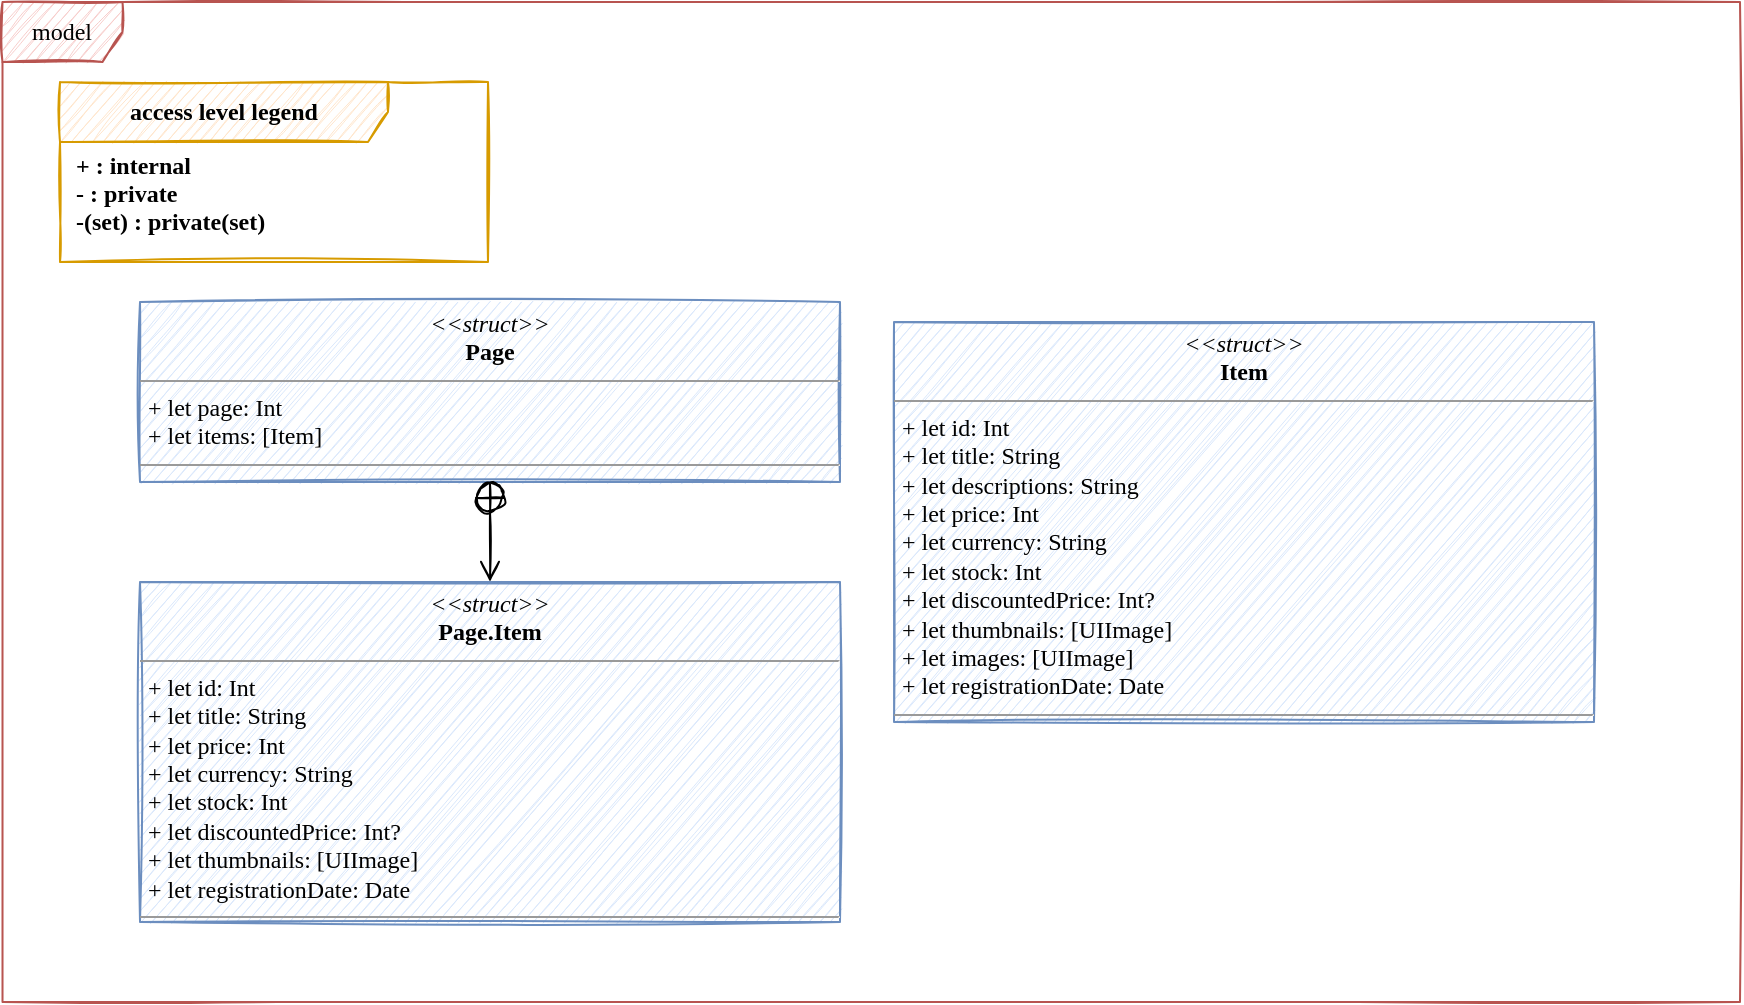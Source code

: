 <mxfile version="14.5.1" type="device" pages="3"><diagram id="ySLaoOmC4R0FrpCPa775" name="model"><mxGraphModel dx="1886" dy="2130" grid="1" gridSize="10" guides="1" tooltips="1" connect="1" arrows="1" fold="1" page="1" pageScale="1" pageWidth="827" pageHeight="1169" math="0" shadow="0"><root><mxCell id="0"/><mxCell id="1" parent="0"/><mxCell id="ub91INrRDUnsJZS49jyM-25" value="model" style="shape=umlFrame;whiteSpace=wrap;html=1;fontFamily=Roboto Mono;fontSource=https%3A%2F%2Ffonts.googleapis.com%2Fcss%3Ffamily%3DRoboto%2BMono;fillColor=#f8cecc;strokeColor=#b85450;sketch=1;" parent="1" vertex="1"><mxGeometry x="31.25" y="-60" width="868.75" height="500" as="geometry"/></mxCell><mxCell id="ub91INrRDUnsJZS49jyM-6" value="&lt;p style=&quot;margin: 0px ; margin-top: 4px ; text-align: center&quot;&gt;&lt;i&gt;&amp;lt;&amp;lt;struct&amp;gt;&amp;gt;&lt;/i&gt;&lt;br&gt;&lt;b&gt;Page.Item&lt;/b&gt;&lt;/p&gt;&lt;hr size=&quot;1&quot;&gt;&lt;p style=&quot;margin: 0px ; margin-left: 4px&quot;&gt;+ let id: Int&lt;/p&gt;&lt;p style=&quot;margin: 0px ; margin-left: 4px&quot;&gt;+ let title: String&lt;/p&gt;&lt;p style=&quot;margin: 0px ; margin-left: 4px&quot;&gt;+ let price: Int&lt;/p&gt;&lt;p style=&quot;margin: 0px ; margin-left: 4px&quot;&gt;+ let currency: String&lt;/p&gt;&lt;p style=&quot;margin: 0px ; margin-left: 4px&quot;&gt;+ let stock: Int&lt;/p&gt;&lt;p style=&quot;margin: 0px ; margin-left: 4px&quot;&gt;+ let discountedPrice: Int?&lt;/p&gt;&lt;p style=&quot;margin: 0px ; margin-left: 4px&quot;&gt;+ let thumbnails: [UIImage]&lt;/p&gt;&lt;p style=&quot;margin: 0px ; margin-left: 4px&quot;&gt;+ let registrationDate: Date&lt;/p&gt;&lt;hr size=&quot;1&quot;&gt;&lt;p style=&quot;margin: 0px ; margin-left: 4px&quot;&gt;&lt;br&gt;&lt;/p&gt;" style="verticalAlign=top;align=left;overflow=fill;fontSize=12;fontFamily=Roboto Mono;html=1;fontSource=https%3A%2F%2Ffonts.googleapis.com%2Fcss%3Ffamily%3DRoboto%2BMono;fillColor=#dae8fc;strokeColor=#6c8ebf;sketch=1;" parent="1" vertex="1"><mxGeometry x="100" y="230" width="350" height="170" as="geometry"/></mxCell><mxCell id="ub91INrRDUnsJZS49jyM-7" value="&lt;p style=&quot;margin: 0px ; margin-top: 4px ; text-align: center&quot;&gt;&lt;i&gt;&amp;lt;&amp;lt;struct&amp;gt;&amp;gt;&lt;/i&gt;&lt;br&gt;&lt;b&gt;Page&lt;/b&gt;&lt;/p&gt;&lt;hr size=&quot;1&quot;&gt;&lt;p style=&quot;margin: 0px ; margin-left: 4px&quot;&gt;+ let page: Int&lt;br&gt;+ let items: [Item]&lt;/p&gt;&lt;hr size=&quot;1&quot;&gt;&lt;p style=&quot;margin: 0px ; margin-left: 4px&quot;&gt;&lt;br&gt;&lt;/p&gt;" style="verticalAlign=top;align=left;overflow=fill;fontSize=12;fontFamily=Roboto Mono;html=1;fontSource=https%3A%2F%2Ffonts.googleapis.com%2Fcss%3Ffamily%3DRoboto%2BMono;fillColor=#dae8fc;gradientDirection=north;strokeColor=#6c8ebf;sketch=1;" parent="1" vertex="1"><mxGeometry x="100" y="90" width="350" height="90" as="geometry"/></mxCell><mxCell id="ub91INrRDUnsJZS49jyM-8" value="&lt;span style=&quot;color: rgba(0 , 0 , 0 , 0) ; font-family: monospace ; font-size: 0px ; background-color: rgb(248 , 249 , 250)&quot;&gt;%3CmxGraphModel%3E%3Croot%3E%3CmxCell%20id%3D%220%22%2F%3E%3CmxCell%20id%3D%221%22%20parent%3D%220%22%2F%3E%3CmxCell%20id%3D%222%22%20value%3D%22%26lt%3Bp%20style%3D%26quot%3Bmargin%3A%200px%20%3B%20margin-top%3A%204px%20%3B%20text-align%3A%20center%26quot%3B%26gt%3B%26lt%3Bi%26gt%3B%26amp%3Blt%3B%26amp%3Blt%3Bstruct%26amp%3Bgt%3B%26amp%3Bgt%3B%26lt%3B%2Fi%26gt%3B%26lt%3Bbr%26gt%3B%26lt%3Bb%26gt%3BList.Item%3A%20Decodable%26lt%3B%2Fb%26gt%3B%26lt%3B%2Fp%26gt%3B%26lt%3Bhr%20size%3D%26quot%3B1%26quot%3B%26gt%3B%26lt%3Bp%20style%3D%26quot%3Bmargin%3A%200px%20%3B%20margin-left%3A%204px%26quot%3B%26gt%3B%2B%20id%3A%20Int%26lt%3B%2Fp%26gt%3B%26lt%3Bp%20style%3D%26quot%3Bmargin%3A%200px%20%3B%20margin-left%3A%204px%26quot%3B%26gt%3B%2B%20title%3A%20String%26lt%3B%2Fp%26gt%3B%26lt%3Bp%20style%3D%26quot%3Bmargin%3A%200px%20%3B%20margin-left%3A%204px%26quot%3B%26gt%3B%2B%20price%3A%20Int%26lt%3B%2Fp%26gt%3B%26lt%3Bp%20style%3D%26quot%3Bmargin%3A%200px%20%3B%20margin-left%3A%204px%26quot%3B%26gt%3B%2B%20currency%3A%20String%26lt%3B%2Fp%26gt%3B%26lt%3Bp%20style%3D%26quot%3Bmargin%3A%200px%20%3B%20margin-left%3A%204px%26quot%3B%26gt%3B%2B%20stock%3A%20Int%26lt%3B%2Fp%26gt%3B%26lt%3Bp%20style%3D%26quot%3Bmargin%3A%200px%20%3B%20margin-left%3A%204px%26quot%3B%26gt%3B%2B%20discountedPrice%3A%20Int%3F%26lt%3B%2Fp%26gt%3B%26lt%3Bp%20style%3D%26quot%3Bmargin%3A%200px%20%3B%20margin-left%3A%204px%26quot%3B%26gt%3B%2B%20thumbnails%3A%20%5BString%5D%26lt%3B%2Fp%26gt%3B%26lt%3Bp%20style%3D%26quot%3Bmargin%3A%200px%20%3B%20margin-left%3A%204px%26quot%3B%26gt%3B%2B%20registration_date%3A%20TimeInterval%26lt%3B%2Fp%26gt%3B%26lt%3Bhr%20size%3D%26quot%3B1%26quot%3B%26gt%3B%26lt%3Bp%20style%3D%26quot%3Bmargin%3A%200px%20%3B%20margin-left%3A%204px%26quot%3B%26gt%3B%26lt%3Bbr%26gt%3B%26lt%3B%2Fp%26gt%3B%22%20style%3D%22verticalAlign%3Dtop%3Balign%3Dleft%3Boverflow%3Dfill%3BfontSize%3D12%3BfontFamily%3DRoboto%20Mono%3Bhtml%3D1%3BfontSource%3Dhttps%253A%252F%252Ffonts.googleapis.com%252Fcss%253Ffamily%253DRoboto%252BMono%3B%22%20vertex%3D%221%22%20parent%3D%221%22%3E%3CmxGeometry%20x%3D%2290%22%20y%3D%22490%22%20width%3D%22340%22%20height%3D%22170%22%20as%3D%22geometry%22%2F%3E%3C%2FmxCell%3E%3C%2Froot%3E%3C%2FmxGraphModel%3E&lt;/span&gt;" style="endArrow=open;startArrow=circlePlus;endFill=0;startFill=0;endSize=8;html=1;fontFamily=Roboto Mono;fontSource=https%3A%2F%2Ffonts.googleapis.com%2Fcss%3Ffamily%3DRoboto%2BMono;sketch=1;" parent="1" source="ub91INrRDUnsJZS49jyM-7" target="ub91INrRDUnsJZS49jyM-6" edge="1"><mxGeometry width="160" relative="1" as="geometry"><mxPoint x="-91" y="100" as="sourcePoint"/><mxPoint x="-91" y="150" as="targetPoint"/></mxGeometry></mxCell><mxCell id="ub91INrRDUnsJZS49jyM-23" value="&lt;p style=&quot;margin: 0px ; margin-top: 4px ; text-align: center&quot;&gt;&lt;i&gt;&amp;lt;&amp;lt;struct&amp;gt;&amp;gt;&lt;/i&gt;&lt;br&gt;&lt;b&gt;Item&lt;/b&gt;&lt;/p&gt;&lt;hr size=&quot;1&quot;&gt;&lt;p style=&quot;margin: 0px ; margin-left: 4px&quot;&gt;+ let id: Int&lt;/p&gt;&lt;p style=&quot;margin: 0px ; margin-left: 4px&quot;&gt;+ let title: String&lt;/p&gt;&lt;p style=&quot;margin: 0px ; margin-left: 4px&quot;&gt;+ let descriptions: String&lt;/p&gt;&lt;p style=&quot;margin: 0px ; margin-left: 4px&quot;&gt;+ let price: Int&lt;/p&gt;&lt;p style=&quot;margin: 0px ; margin-left: 4px&quot;&gt;+ let currency: String&lt;/p&gt;&lt;p style=&quot;margin: 0px ; margin-left: 4px&quot;&gt;+ let stock: Int&lt;/p&gt;&lt;p style=&quot;margin: 0px ; margin-left: 4px&quot;&gt;+ let discountedPrice: Int?&lt;/p&gt;&lt;p style=&quot;margin: 0px ; margin-left: 4px&quot;&gt;+ let thumbnails: [UIImage]&lt;/p&gt;&lt;p style=&quot;margin: 0px ; margin-left: 4px&quot;&gt;+ let images: [UIImage]&lt;/p&gt;&lt;p style=&quot;margin: 0px ; margin-left: 4px&quot;&gt;+ let registrationDate: Date&lt;/p&gt;&lt;hr size=&quot;1&quot;&gt;&lt;p style=&quot;margin: 0px ; margin-left: 4px&quot;&gt;&lt;br&gt;&lt;/p&gt;" style="verticalAlign=top;align=left;overflow=fill;fontSize=12;fontFamily=Roboto Mono;html=1;fontSource=https%3A%2F%2Ffonts.googleapis.com%2Fcss%3Ffamily%3DRoboto%2BMono;fillColor=#dae8fc;strokeColor=#6c8ebf;sketch=1;" parent="1" vertex="1"><mxGeometry x="477" y="100" width="350" height="200" as="geometry"/></mxCell><mxCell id="CscLueMMey3MUP7pQfSK-1" value="" style="group;sketch=1;" vertex="1" connectable="0" parent="1"><mxGeometry x="60" y="-20" width="214" height="90" as="geometry"/></mxCell><mxCell id="CscLueMMey3MUP7pQfSK-2" value="&lt;b&gt;access level legend&lt;/b&gt;" style="shape=umlFrame;whiteSpace=wrap;html=1;width=164;height=30;fillColor=#ffe6cc;strokeColor=#d79b00;fontFamily=Roboto Mono;fontSource=https%3A%2F%2Ffonts.googleapis.com%2Fcss%3Ffamily%3DRoboto%2BMono;sketch=1;" vertex="1" parent="CscLueMMey3MUP7pQfSK-1"><mxGeometry width="214" height="90" as="geometry"/></mxCell><mxCell id="CscLueMMey3MUP7pQfSK-3" value="+ : internal&#10;- : private&#10;-(set) : private(set)&#10;" style="text;strokeColor=none;fillColor=none;align=left;verticalAlign=top;spacingLeft=4;spacingRight=4;overflow=hidden;rotatable=0;points=[[0,0.5],[1,0.5]];portConstraint=eastwest;fontStyle=1;fontFamily=Roboto Mono;fontSource=https%3A%2F%2Ffonts.googleapis.com%2Fcss%3Ffamily%3DRoboto%2BMono;spacing=0;fontSize=12;labelBackgroundColor=none;sketch=1;" vertex="1" parent="CscLueMMey3MUP7pQfSK-1"><mxGeometry x="4" y="30" width="210" height="60" as="geometry"/></mxCell></root></mxGraphModel></diagram><diagram id="Y7IFFefCho2fPlKTBPl4" name="API model"><mxGraphModel dx="1886" dy="2130" grid="1" gridSize="10" guides="1" tooltips="1" connect="1" arrows="1" fold="1" page="1" pageScale="1" pageWidth="827" pageHeight="1169" math="0" shadow="0"><root><mxCell id="SzMncEwiwVpgfiI2bqir-0"/><mxCell id="SzMncEwiwVpgfiI2bqir-1" parent="SzMncEwiwVpgfiI2bqir-0"/><mxCell id="PdxusY_Nj1IG-ZtBCVB9-6" value="API model" style="shape=umlFrame;whiteSpace=wrap;html=1;fontFamily=Roboto Mono;fontSource=https%3A%2F%2Ffonts.googleapis.com%2Fcss%3Ffamily%3DRoboto%2BMono;width=90;height=30;fillColor=#f8cecc;strokeColor=#b85450;sketch=1;" parent="SzMncEwiwVpgfiI2bqir-1" vertex="1"><mxGeometry x="30" y="-1020" width="1150" height="1060" as="geometry"/></mxCell><mxCell id="PdxusY_Nj1IG-ZtBCVB9-0" value="&lt;p style=&quot;margin: 0px ; margin-top: 4px ; text-align: center&quot;&gt;&lt;i&gt;&amp;lt;&amp;lt;struct&amp;gt;&amp;gt;&lt;/i&gt;&lt;br&gt;&lt;b&gt;PostingItem: Encodable, FormData&lt;/b&gt;&lt;/p&gt;&lt;hr size=&quot;1&quot;&gt;&lt;p style=&quot;margin: 0px ; margin-left: 4px&quot;&gt;+ let title: String&lt;/p&gt;&lt;p style=&quot;margin: 0px ; margin-left: 4px&quot;&gt;+ let descriptions: String&lt;/p&gt;&lt;p style=&quot;margin: 0px ; margin-left: 4px&quot;&gt;+ let price: Int&lt;/p&gt;&lt;p style=&quot;margin: 0px ; margin-left: 4px&quot;&gt;+ let currency: String&lt;/p&gt;&lt;p style=&quot;margin: 0px ; margin-left: 4px&quot;&gt;+ let stock: Int&lt;/p&gt;&lt;p style=&quot;margin: 0px ; margin-left: 4px&quot;&gt;+ let discountedPrice: Int?&lt;/p&gt;&lt;p style=&quot;margin: 0px ; margin-left: 4px&quot;&gt;+ let images: [Data]&lt;/p&gt;&lt;p style=&quot;margin: 0px ; margin-left: 4px&quot;&gt;+ let password: String&lt;/p&gt;&lt;p style=&quot;margin: 0px ; margin-left: 4px&quot;&gt;+ var textFields: [String: String?] { get }&lt;br&gt;&lt;/p&gt;&lt;p style=&quot;margin: 0px ; margin-left: 4px&quot;&gt;+ var fileFields: [Data] { get }&lt;/p&gt;&lt;hr size=&quot;1&quot;&gt;&lt;p style=&quot;margin: 0px ; margin-left: 4px&quot;&gt;&lt;br&gt;&lt;/p&gt;" style="verticalAlign=top;align=left;overflow=fill;fontSize=12;fontFamily=Roboto Mono;html=1;fontSource=https%3A%2F%2Ffonts.googleapis.com%2Fcss%3Ffamily%3DRoboto%2BMono;fillColor=#dae8fc;strokeColor=#6c8ebf;sketch=1;" parent="SzMncEwiwVpgfiI2bqir-1" vertex="1"><mxGeometry x="155" y="-860" width="350" height="200" as="geometry"/></mxCell><mxCell id="PdxusY_Nj1IG-ZtBCVB9-1" value="&lt;p style=&quot;margin: 0px ; margin-top: 4px ; text-align: center&quot;&gt;&lt;i&gt;&amp;lt;&amp;lt;enum&amp;gt;&amp;gt;&lt;/i&gt;&lt;br&gt;&lt;b&gt;private PostingItem.CodingKeys: String, CodingKey&lt;/b&gt;&lt;/p&gt;&lt;hr size=&quot;1&quot;&gt;&lt;p style=&quot;margin: 0px ; margin-left: 4px&quot;&gt;case title, descriptions, price, currency, stock, images, password&lt;/p&gt;&lt;p style=&quot;margin: 0px ; margin-left: 4px&quot;&gt;case discountedPrice = &quot;discounted_price&quot;&lt;br&gt;&lt;/p&gt;&lt;hr size=&quot;1&quot;&gt;&lt;p style=&quot;margin: 0px ; margin-left: 4px&quot;&gt;&lt;br&gt;&lt;/p&gt;" style="verticalAlign=top;align=left;overflow=fill;fontSize=12;fontFamily=Roboto Mono;html=1;fontSource=https%3A%2F%2Ffonts.googleapis.com%2Fcss%3Ffamily%3DRoboto%2BMono;fillColor=#e1d5e7;strokeColor=#9673a6;sketch=1;" parent="SzMncEwiwVpgfiI2bqir-1" vertex="1"><mxGeometry x="83.75" y="-630" width="492.5" height="100" as="geometry"/></mxCell><mxCell id="PdxusY_Nj1IG-ZtBCVB9-2" value="&lt;span style=&quot;color: rgba(0 , 0 , 0 , 0) ; font-family: monospace ; font-size: 0px ; background-color: rgb(248 , 249 , 250)&quot;&gt;%3CmxGraphModel%3E%3Croot%3E%3CmxCell%20id%3D%220%22%2F%3E%3CmxCell%20id%3D%221%22%20parent%3D%220%22%2F%3E%3CmxCell%20id%3D%222%22%20value%3D%22%26lt%3Bp%20style%3D%26quot%3Bmargin%3A%200px%20%3B%20margin-top%3A%204px%20%3B%20text-align%3A%20center%26quot%3B%26gt%3B%26lt%3Bi%26gt%3B%26amp%3Blt%3B%26amp%3Blt%3Bstruct%26amp%3Bgt%3B%26amp%3Bgt%3B%26lt%3B%2Fi%26gt%3B%26lt%3Bbr%26gt%3B%26lt%3Bb%26gt%3BList.Item%3A%20Decodable%26lt%3B%2Fb%26gt%3B%26lt%3B%2Fp%26gt%3B%26lt%3Bhr%20size%3D%26quot%3B1%26quot%3B%26gt%3B%26lt%3Bp%20style%3D%26quot%3Bmargin%3A%200px%20%3B%20margin-left%3A%204px%26quot%3B%26gt%3B%2B%20id%3A%20Int%26lt%3B%2Fp%26gt%3B%26lt%3Bp%20style%3D%26quot%3Bmargin%3A%200px%20%3B%20margin-left%3A%204px%26quot%3B%26gt%3B%2B%20title%3A%20String%26lt%3B%2Fp%26gt%3B%26lt%3Bp%20style%3D%26quot%3Bmargin%3A%200px%20%3B%20margin-left%3A%204px%26quot%3B%26gt%3B%2B%20price%3A%20Int%26lt%3B%2Fp%26gt%3B%26lt%3Bp%20style%3D%26quot%3Bmargin%3A%200px%20%3B%20margin-left%3A%204px%26quot%3B%26gt%3B%2B%20currency%3A%20String%26lt%3B%2Fp%26gt%3B%26lt%3Bp%20style%3D%26quot%3Bmargin%3A%200px%20%3B%20margin-left%3A%204px%26quot%3B%26gt%3B%2B%20stock%3A%20Int%26lt%3B%2Fp%26gt%3B%26lt%3Bp%20style%3D%26quot%3Bmargin%3A%200px%20%3B%20margin-left%3A%204px%26quot%3B%26gt%3B%2B%20discountedPrice%3A%20Int%3F%26lt%3B%2Fp%26gt%3B%26lt%3Bp%20style%3D%26quot%3Bmargin%3A%200px%20%3B%20margin-left%3A%204px%26quot%3B%26gt%3B%2B%20thumbnails%3A%20%5BString%5D%26lt%3B%2Fp%26gt%3B%26lt%3Bp%20style%3D%26quot%3Bmargin%3A%200px%20%3B%20margin-left%3A%204px%26quot%3B%26gt%3B%2B%20registration_date%3A%20TimeInterval%26lt%3B%2Fp%26gt%3B%26lt%3Bhr%20size%3D%26quot%3B1%26quot%3B%26gt%3B%26lt%3Bp%20style%3D%26quot%3Bmargin%3A%200px%20%3B%20margin-left%3A%204px%26quot%3B%26gt%3B%26lt%3Bbr%26gt%3B%26lt%3B%2Fp%26gt%3B%22%20style%3D%22verticalAlign%3Dtop%3Balign%3Dleft%3Boverflow%3Dfill%3BfontSize%3D12%3BfontFamily%3DRoboto%20Mono%3Bhtml%3D1%3BfontSource%3Dhttps%253A%252F%252Ffonts.googleapis.com%252Fcss%253Ffamily%253DRoboto%252BMono%3B%22%20vertex%3D%221%22%20parent%3D%221%22%3E%3CmxGeometry%20x%3D%2290%22%20y%3D%22490%22%20width%3D%22340%22%20height%3D%22170%22%20as%3D%22geometry%22%2F%3E%3C%2FmxCell%3E%3C%2Froot%3E%3C%2FmxGraphModel%3E&lt;/span&gt;" style="endArrow=open;startArrow=circlePlus;endFill=0;startFill=0;endSize=8;html=1;fontFamily=Roboto Mono;fontSource=https%3A%2F%2Ffonts.googleapis.com%2Fcss%3Ffamily%3DRoboto%2BMono;sketch=1;" parent="SzMncEwiwVpgfiI2bqir-1" source="PdxusY_Nj1IG-ZtBCVB9-0" target="PdxusY_Nj1IG-ZtBCVB9-1" edge="1"><mxGeometry width="160" relative="1" as="geometry"><mxPoint x="745" y="-755" as="sourcePoint"/><mxPoint x="745" y="-715" as="targetPoint"/></mxGeometry></mxCell><mxCell id="PdxusY_Nj1IG-ZtBCVB9-3" value="&lt;p style=&quot;margin: 0px ; margin-top: 4px ; text-align: center&quot;&gt;&lt;i&gt;&amp;lt;&amp;lt;struct&amp;gt;&amp;gt;&lt;/i&gt;&lt;br&gt;&lt;b&gt;PatchingItem: Encodable, FormData&lt;/b&gt;&lt;/p&gt;&lt;hr size=&quot;1&quot;&gt;&lt;p style=&quot;margin: 0px ; margin-left: 4px&quot;&gt;+ let title: String?&lt;/p&gt;&lt;p style=&quot;margin: 0px ; margin-left: 4px&quot;&gt;+ let descriptions: String?&lt;/p&gt;&lt;p style=&quot;margin: 0px ; margin-left: 4px&quot;&gt;+ let price: Int?&lt;/p&gt;&lt;p style=&quot;margin: 0px ; margin-left: 4px&quot;&gt;+ let currency: String?&lt;/p&gt;&lt;p style=&quot;margin: 0px ; margin-left: 4px&quot;&gt;+ let stock: Int?&lt;/p&gt;&lt;p style=&quot;margin: 0px ; margin-left: 4px&quot;&gt;+ let discountedPrice: Int?&lt;/p&gt;&lt;p style=&quot;margin: 0px ; margin-left: 4px&quot;&gt;+ let images: [Data]?&lt;/p&gt;&lt;p style=&quot;margin: 0px ; margin-left: 4px&quot;&gt;+ let password: String&lt;/p&gt;&lt;p style=&quot;margin: 0px ; margin-left: 4px&quot;&gt;+ var textFields: [String: String?] { get }&lt;/p&gt;&lt;p style=&quot;margin: 0px ; margin-left: 4px&quot;&gt;+ var fileFields: [Data] { get }&lt;/p&gt;&lt;hr size=&quot;1&quot;&gt;&lt;p style=&quot;margin: 0px ; margin-left: 4px&quot;&gt;&lt;br&gt;&lt;/p&gt;" style="verticalAlign=top;align=left;overflow=fill;fontSize=12;fontFamily=Roboto Mono;html=1;fontSource=https%3A%2F%2Ffonts.googleapis.com%2Fcss%3Ffamily%3DRoboto%2BMono;fillColor=#dae8fc;strokeColor=#6c8ebf;sketch=1;" parent="SzMncEwiwVpgfiI2bqir-1" vertex="1"><mxGeometry x="666.25" y="-860" width="350" height="200" as="geometry"/></mxCell><mxCell id="PdxusY_Nj1IG-ZtBCVB9-4" value="&lt;p style=&quot;margin: 0px ; margin-top: 4px ; text-align: center&quot;&gt;&lt;i&gt;&amp;lt;&amp;lt;enum&amp;gt;&amp;gt;&lt;/i&gt;&lt;br&gt;&lt;b&gt;private PatchingItem.CodingKeys: String, CodingKey&lt;/b&gt;&lt;/p&gt;&lt;hr size=&quot;1&quot;&gt;&lt;p style=&quot;margin: 0px ; margin-left: 4px&quot;&gt;case title, descriptions, price, currency, stock, images, password&lt;/p&gt;&lt;p style=&quot;margin: 0px ; margin-left: 4px&quot;&gt;case discountedPrice = &quot;discounted_price&quot;&lt;br&gt;&lt;/p&gt;&lt;hr size=&quot;1&quot;&gt;&lt;p style=&quot;margin: 0px ; margin-left: 4px&quot;&gt;&lt;br&gt;&lt;/p&gt;" style="verticalAlign=top;align=left;overflow=fill;fontSize=12;fontFamily=Roboto Mono;html=1;fontSource=https%3A%2F%2Ffonts.googleapis.com%2Fcss%3Ffamily%3DRoboto%2BMono;fillColor=#e1d5e7;strokeColor=#9673a6;sketch=1;" parent="SzMncEwiwVpgfiI2bqir-1" vertex="1"><mxGeometry x="595" y="-630" width="492.5" height="100" as="geometry"/></mxCell><mxCell id="PdxusY_Nj1IG-ZtBCVB9-5" value="&lt;span style=&quot;color: rgba(0 , 0 , 0 , 0) ; font-family: monospace ; font-size: 0px ; background-color: rgb(248 , 249 , 250)&quot;&gt;%3CmxGraphModel%3E%3Croot%3E%3CmxCell%20id%3D%220%22%2F%3E%3CmxCell%20id%3D%221%22%20parent%3D%220%22%2F%3E%3CmxCell%20id%3D%222%22%20value%3D%22%26lt%3Bp%20style%3D%26quot%3Bmargin%3A%200px%20%3B%20margin-top%3A%204px%20%3B%20text-align%3A%20center%26quot%3B%26gt%3B%26lt%3Bi%26gt%3B%26amp%3Blt%3B%26amp%3Blt%3Bstruct%26amp%3Bgt%3B%26amp%3Bgt%3B%26lt%3B%2Fi%26gt%3B%26lt%3Bbr%26gt%3B%26lt%3Bb%26gt%3BList.Item%3A%20Decodable%26lt%3B%2Fb%26gt%3B%26lt%3B%2Fp%26gt%3B%26lt%3Bhr%20size%3D%26quot%3B1%26quot%3B%26gt%3B%26lt%3Bp%20style%3D%26quot%3Bmargin%3A%200px%20%3B%20margin-left%3A%204px%26quot%3B%26gt%3B%2B%20id%3A%20Int%26lt%3B%2Fp%26gt%3B%26lt%3Bp%20style%3D%26quot%3Bmargin%3A%200px%20%3B%20margin-left%3A%204px%26quot%3B%26gt%3B%2B%20title%3A%20String%26lt%3B%2Fp%26gt%3B%26lt%3Bp%20style%3D%26quot%3Bmargin%3A%200px%20%3B%20margin-left%3A%204px%26quot%3B%26gt%3B%2B%20price%3A%20Int%26lt%3B%2Fp%26gt%3B%26lt%3Bp%20style%3D%26quot%3Bmargin%3A%200px%20%3B%20margin-left%3A%204px%26quot%3B%26gt%3B%2B%20currency%3A%20String%26lt%3B%2Fp%26gt%3B%26lt%3Bp%20style%3D%26quot%3Bmargin%3A%200px%20%3B%20margin-left%3A%204px%26quot%3B%26gt%3B%2B%20stock%3A%20Int%26lt%3B%2Fp%26gt%3B%26lt%3Bp%20style%3D%26quot%3Bmargin%3A%200px%20%3B%20margin-left%3A%204px%26quot%3B%26gt%3B%2B%20discountedPrice%3A%20Int%3F%26lt%3B%2Fp%26gt%3B%26lt%3Bp%20style%3D%26quot%3Bmargin%3A%200px%20%3B%20margin-left%3A%204px%26quot%3B%26gt%3B%2B%20thumbnails%3A%20%5BString%5D%26lt%3B%2Fp%26gt%3B%26lt%3Bp%20style%3D%26quot%3Bmargin%3A%200px%20%3B%20margin-left%3A%204px%26quot%3B%26gt%3B%2B%20registration_date%3A%20TimeInterval%26lt%3B%2Fp%26gt%3B%26lt%3Bhr%20size%3D%26quot%3B1%26quot%3B%26gt%3B%26lt%3Bp%20style%3D%26quot%3Bmargin%3A%200px%20%3B%20margin-left%3A%204px%26quot%3B%26gt%3B%26lt%3Bbr%26gt%3B%26lt%3B%2Fp%26gt%3B%22%20style%3D%22verticalAlign%3Dtop%3Balign%3Dleft%3Boverflow%3Dfill%3BfontSize%3D12%3BfontFamily%3DRoboto%20Mono%3Bhtml%3D1%3BfontSource%3Dhttps%253A%252F%252Ffonts.googleapis.com%252Fcss%253Ffamily%253DRoboto%252BMono%3B%22%20vertex%3D%221%22%20parent%3D%221%22%3E%3CmxGeometry%20x%3D%2290%22%20y%3D%22490%22%20width%3D%22340%22%20height%3D%22170%22%20as%3D%22geometry%22%2F%3E%3C%2FmxCell%3E%3C%2Froot%3E%3C%2FmxGraphModel%3E&lt;/span&gt;" style="endArrow=open;startArrow=circlePlus;endFill=0;startFill=0;endSize=8;html=1;fontFamily=Roboto Mono;fontSource=https%3A%2F%2Ffonts.googleapis.com%2Fcss%3Ffamily%3DRoboto%2BMono;sketch=1;" parent="SzMncEwiwVpgfiI2bqir-1" source="PdxusY_Nj1IG-ZtBCVB9-3" target="PdxusY_Nj1IG-ZtBCVB9-4" edge="1"><mxGeometry width="160" relative="1" as="geometry"><mxPoint x="645" y="-490" as="sourcePoint"/><mxPoint x="645" y="-450" as="targetPoint"/></mxGeometry></mxCell><mxCell id="VIFanTW-uNDeFG84M5mc-0" value="&lt;p style=&quot;margin: 0px ; margin-top: 4px ; text-align: center&quot;&gt;&lt;i&gt;&amp;lt;&amp;lt;struct&amp;gt;&amp;gt;&lt;/i&gt;&lt;br&gt;&lt;b&gt;ResponsedPage: Decodable&lt;/b&gt;&lt;/p&gt;&lt;hr size=&quot;1&quot;&gt;&lt;p style=&quot;margin: 0px ; margin-left: 4px&quot;&gt;+ let page: Int&lt;br&gt;+ let items: [Item]&lt;/p&gt;&lt;hr size=&quot;1&quot;&gt;&lt;p style=&quot;margin: 0px ; margin-left: 4px&quot;&gt;+ toList() -&amp;gt; List&lt;/p&gt;" style="verticalAlign=top;align=left;overflow=fill;fontSize=12;fontFamily=Roboto Mono;html=1;fontSource=https%3A%2F%2Ffonts.googleapis.com%2Fcss%3Ffamily%3DRoboto%2BMono;fillColor=#dae8fc;strokeColor=#6c8ebf;sketch=1;" parent="SzMncEwiwVpgfiI2bqir-1" vertex="1"><mxGeometry x="666.25" y="-470" width="350" height="110" as="geometry"/></mxCell><mxCell id="VIFanTW-uNDeFG84M5mc-1" value="&lt;p style=&quot;margin: 0px ; margin-top: 4px ; text-align: center&quot;&gt;&lt;i&gt;&amp;lt;&amp;lt;struct&amp;gt;&amp;gt;&lt;/i&gt;&lt;br&gt;&lt;b&gt;ResponsedPage&lt;/b&gt;&lt;b&gt;.Item: Decodable&lt;/b&gt;&lt;/p&gt;&lt;hr size=&quot;1&quot;&gt;&lt;p style=&quot;margin: 0px ; margin-left: 4px&quot;&gt;+ let id: Int&lt;/p&gt;&lt;p style=&quot;margin: 0px ; margin-left: 4px&quot;&gt;+ let title: String&lt;/p&gt;&lt;p style=&quot;margin: 0px ; margin-left: 4px&quot;&gt;+ let price: Int&lt;/p&gt;&lt;p style=&quot;margin: 0px ; margin-left: 4px&quot;&gt;+ let currency: String&lt;/p&gt;&lt;p style=&quot;margin: 0px ; margin-left: 4px&quot;&gt;+ let stock: Int&lt;/p&gt;&lt;p style=&quot;margin: 0px ; margin-left: 4px&quot;&gt;+ let discountedPrice: Int?&lt;/p&gt;&lt;p style=&quot;margin: 0px ; margin-left: 4px&quot;&gt;+ let thumbnails: [String]&lt;/p&gt;&lt;p style=&quot;margin: 0px ; margin-left: 4px&quot;&gt;+ let registrationDate: TimeInterval&lt;/p&gt;&lt;hr size=&quot;1&quot;&gt;&lt;p style=&quot;margin: 0px ; margin-left: 4px&quot;&gt;&lt;br&gt;&lt;/p&gt;" style="verticalAlign=top;align=left;overflow=fill;fontSize=12;fontFamily=Roboto Mono;html=1;fontSource=https%3A%2F%2Ffonts.googleapis.com%2Fcss%3Ffamily%3DRoboto%2BMono;fillColor=#dae8fc;strokeColor=#6c8ebf;sketch=1;" parent="SzMncEwiwVpgfiI2bqir-1" vertex="1"><mxGeometry x="666.25" y="-330" width="350" height="170" as="geometry"/></mxCell><mxCell id="VIFanTW-uNDeFG84M5mc-2" value="&lt;p style=&quot;margin: 0px ; margin-top: 4px ; text-align: center&quot;&gt;&lt;i&gt;&amp;lt;&amp;lt;enum&amp;gt;&amp;gt;&lt;/i&gt;&lt;br&gt;&lt;b&gt;private&amp;nbsp;&lt;/b&gt;&lt;b&gt;ResponsedPage&lt;/b&gt;&lt;b&gt;.Item.CodingKeys: String, CodingKey&lt;/b&gt;&lt;/p&gt;&lt;hr size=&quot;1&quot;&gt;&lt;p style=&quot;margin: 0px ; margin-left: 4px&quot;&gt;case id, title, price, currency, stock, thumbnails&lt;/p&gt;&lt;p style=&quot;margin: 0px ; margin-left: 4px&quot;&gt;case discountedPrice = &quot;discounted_price&quot;&lt;/p&gt;&lt;p style=&quot;margin: 0px ; margin-left: 4px&quot;&gt;case registrationDate = &quot;registration_date&quot;&lt;/p&gt;&lt;hr size=&quot;1&quot;&gt;&lt;p style=&quot;margin: 0px ; margin-left: 4px&quot;&gt;&lt;br&gt;&lt;/p&gt;" style="verticalAlign=top;align=left;overflow=fill;fontSize=12;fontFamily=Roboto Mono;html=1;fontSource=https%3A%2F%2Ffonts.googleapis.com%2Fcss%3Ffamily%3DRoboto%2BMono;fillColor=#e1d5e7;strokeColor=#9673a6;sketch=1;" parent="SzMncEwiwVpgfiI2bqir-1" vertex="1"><mxGeometry x="630" y="-120" width="428.75" height="100" as="geometry"/></mxCell><mxCell id="VIFanTW-uNDeFG84M5mc-3" value="&lt;span style=&quot;color: rgba(0 , 0 , 0 , 0) ; font-family: monospace ; font-size: 0px ; background-color: rgb(248 , 249 , 250)&quot;&gt;%3CmxGraphModel%3E%3Croot%3E%3CmxCell%20id%3D%220%22%2F%3E%3CmxCell%20id%3D%221%22%20parent%3D%220%22%2F%3E%3CmxCell%20id%3D%222%22%20value%3D%22%26lt%3Bp%20style%3D%26quot%3Bmargin%3A%200px%20%3B%20margin-top%3A%204px%20%3B%20text-align%3A%20center%26quot%3B%26gt%3B%26lt%3Bi%26gt%3B%26amp%3Blt%3B%26amp%3Blt%3Bstruct%26amp%3Bgt%3B%26amp%3Bgt%3B%26lt%3B%2Fi%26gt%3B%26lt%3Bbr%26gt%3B%26lt%3Bb%26gt%3BList.Item%3A%20Decodable%26lt%3B%2Fb%26gt%3B%26lt%3B%2Fp%26gt%3B%26lt%3Bhr%20size%3D%26quot%3B1%26quot%3B%26gt%3B%26lt%3Bp%20style%3D%26quot%3Bmargin%3A%200px%20%3B%20margin-left%3A%204px%26quot%3B%26gt%3B%2B%20id%3A%20Int%26lt%3B%2Fp%26gt%3B%26lt%3Bp%20style%3D%26quot%3Bmargin%3A%200px%20%3B%20margin-left%3A%204px%26quot%3B%26gt%3B%2B%20title%3A%20String%26lt%3B%2Fp%26gt%3B%26lt%3Bp%20style%3D%26quot%3Bmargin%3A%200px%20%3B%20margin-left%3A%204px%26quot%3B%26gt%3B%2B%20price%3A%20Int%26lt%3B%2Fp%26gt%3B%26lt%3Bp%20style%3D%26quot%3Bmargin%3A%200px%20%3B%20margin-left%3A%204px%26quot%3B%26gt%3B%2B%20currency%3A%20String%26lt%3B%2Fp%26gt%3B%26lt%3Bp%20style%3D%26quot%3Bmargin%3A%200px%20%3B%20margin-left%3A%204px%26quot%3B%26gt%3B%2B%20stock%3A%20Int%26lt%3B%2Fp%26gt%3B%26lt%3Bp%20style%3D%26quot%3Bmargin%3A%200px%20%3B%20margin-left%3A%204px%26quot%3B%26gt%3B%2B%20discountedPrice%3A%20Int%3F%26lt%3B%2Fp%26gt%3B%26lt%3Bp%20style%3D%26quot%3Bmargin%3A%200px%20%3B%20margin-left%3A%204px%26quot%3B%26gt%3B%2B%20thumbnails%3A%20%5BString%5D%26lt%3B%2Fp%26gt%3B%26lt%3Bp%20style%3D%26quot%3Bmargin%3A%200px%20%3B%20margin-left%3A%204px%26quot%3B%26gt%3B%2B%20registration_date%3A%20TimeInterval%26lt%3B%2Fp%26gt%3B%26lt%3Bhr%20size%3D%26quot%3B1%26quot%3B%26gt%3B%26lt%3Bp%20style%3D%26quot%3Bmargin%3A%200px%20%3B%20margin-left%3A%204px%26quot%3B%26gt%3B%26lt%3Bbr%26gt%3B%26lt%3B%2Fp%26gt%3B%22%20style%3D%22verticalAlign%3Dtop%3Balign%3Dleft%3Boverflow%3Dfill%3BfontSize%3D12%3BfontFamily%3DRoboto%20Mono%3Bhtml%3D1%3BfontSource%3Dhttps%253A%252F%252Ffonts.googleapis.com%252Fcss%253Ffamily%253DRoboto%252BMono%3B%22%20vertex%3D%221%22%20parent%3D%221%22%3E%3CmxGeometry%20x%3D%2290%22%20y%3D%22490%22%20width%3D%22340%22%20height%3D%22170%22%20as%3D%22geometry%22%2F%3E%3C%2FmxCell%3E%3C%2Froot%3E%3C%2FmxGraphModel%3E&lt;/span&gt;" style="endArrow=open;startArrow=circlePlus;endFill=0;startFill=0;endSize=8;html=1;fontFamily=Roboto Mono;fontSource=https%3A%2F%2Ffonts.googleapis.com%2Fcss%3Ffamily%3DRoboto%2BMono;sketch=1;" parent="SzMncEwiwVpgfiI2bqir-1" source="VIFanTW-uNDeFG84M5mc-1" target="VIFanTW-uNDeFG84M5mc-2" edge="1"><mxGeometry width="160" relative="1" as="geometry"><mxPoint x="1136.25" y="-300" as="sourcePoint"/><mxPoint x="1296.25" y="-300" as="targetPoint"/></mxGeometry></mxCell><mxCell id="VIFanTW-uNDeFG84M5mc-4" value="&lt;span style=&quot;color: rgba(0 , 0 , 0 , 0) ; font-family: monospace ; font-size: 0px ; background-color: rgb(248 , 249 , 250)&quot;&gt;%3CmxGraphModel%3E%3Croot%3E%3CmxCell%20id%3D%220%22%2F%3E%3CmxCell%20id%3D%221%22%20parent%3D%220%22%2F%3E%3CmxCell%20id%3D%222%22%20value%3D%22%26lt%3Bp%20style%3D%26quot%3Bmargin%3A%200px%20%3B%20margin-top%3A%204px%20%3B%20text-align%3A%20center%26quot%3B%26gt%3B%26lt%3Bi%26gt%3B%26amp%3Blt%3B%26amp%3Blt%3Bstruct%26amp%3Bgt%3B%26amp%3Bgt%3B%26lt%3B%2Fi%26gt%3B%26lt%3Bbr%26gt%3B%26lt%3Bb%26gt%3BList.Item%3A%20Decodable%26lt%3B%2Fb%26gt%3B%26lt%3B%2Fp%26gt%3B%26lt%3Bhr%20size%3D%26quot%3B1%26quot%3B%26gt%3B%26lt%3Bp%20style%3D%26quot%3Bmargin%3A%200px%20%3B%20margin-left%3A%204px%26quot%3B%26gt%3B%2B%20id%3A%20Int%26lt%3B%2Fp%26gt%3B%26lt%3Bp%20style%3D%26quot%3Bmargin%3A%200px%20%3B%20margin-left%3A%204px%26quot%3B%26gt%3B%2B%20title%3A%20String%26lt%3B%2Fp%26gt%3B%26lt%3Bp%20style%3D%26quot%3Bmargin%3A%200px%20%3B%20margin-left%3A%204px%26quot%3B%26gt%3B%2B%20price%3A%20Int%26lt%3B%2Fp%26gt%3B%26lt%3Bp%20style%3D%26quot%3Bmargin%3A%200px%20%3B%20margin-left%3A%204px%26quot%3B%26gt%3B%2B%20currency%3A%20String%26lt%3B%2Fp%26gt%3B%26lt%3Bp%20style%3D%26quot%3Bmargin%3A%200px%20%3B%20margin-left%3A%204px%26quot%3B%26gt%3B%2B%20stock%3A%20Int%26lt%3B%2Fp%26gt%3B%26lt%3Bp%20style%3D%26quot%3Bmargin%3A%200px%20%3B%20margin-left%3A%204px%26quot%3B%26gt%3B%2B%20discountedPrice%3A%20Int%3F%26lt%3B%2Fp%26gt%3B%26lt%3Bp%20style%3D%26quot%3Bmargin%3A%200px%20%3B%20margin-left%3A%204px%26quot%3B%26gt%3B%2B%20thumbnails%3A%20%5BString%5D%26lt%3B%2Fp%26gt%3B%26lt%3Bp%20style%3D%26quot%3Bmargin%3A%200px%20%3B%20margin-left%3A%204px%26quot%3B%26gt%3B%2B%20registration_date%3A%20TimeInterval%26lt%3B%2Fp%26gt%3B%26lt%3Bhr%20size%3D%26quot%3B1%26quot%3B%26gt%3B%26lt%3Bp%20style%3D%26quot%3Bmargin%3A%200px%20%3B%20margin-left%3A%204px%26quot%3B%26gt%3B%26lt%3Bbr%26gt%3B%26lt%3B%2Fp%26gt%3B%22%20style%3D%22verticalAlign%3Dtop%3Balign%3Dleft%3Boverflow%3Dfill%3BfontSize%3D12%3BfontFamily%3DRoboto%20Mono%3Bhtml%3D1%3BfontSource%3Dhttps%253A%252F%252Ffonts.googleapis.com%252Fcss%253Ffamily%253DRoboto%252BMono%3B%22%20vertex%3D%221%22%20parent%3D%221%22%3E%3CmxGeometry%20x%3D%2290%22%20y%3D%22490%22%20width%3D%22340%22%20height%3D%22170%22%20as%3D%22geometry%22%2F%3E%3C%2FmxCell%3E%3C%2Froot%3E%3C%2FmxGraphModel%3E&lt;/span&gt;" style="endArrow=open;startArrow=circlePlus;endFill=0;startFill=0;endSize=8;html=1;fontFamily=Roboto Mono;fontSource=https%3A%2F%2Ffonts.googleapis.com%2Fcss%3Ffamily%3DRoboto%2BMono;sketch=1;" parent="SzMncEwiwVpgfiI2bqir-1" source="VIFanTW-uNDeFG84M5mc-0" target="VIFanTW-uNDeFG84M5mc-1" edge="1"><mxGeometry width="160" relative="1" as="geometry"><mxPoint x="1146.25" y="-290" as="sourcePoint"/><mxPoint x="1306.25" y="-290" as="targetPoint"/></mxGeometry></mxCell><mxCell id="VIFanTW-uNDeFG84M5mc-5" value="&lt;p style=&quot;margin: 0px ; margin-top: 4px ; text-align: center&quot;&gt;&lt;i&gt;&amp;lt;&amp;lt;struct&amp;gt;&amp;gt;&lt;/i&gt;&lt;br&gt;&lt;b&gt;ResponsedItem: Decodable&lt;/b&gt;&lt;/p&gt;&lt;hr size=&quot;1&quot;&gt;&lt;p style=&quot;margin: 0px ; margin-left: 4px&quot;&gt;+ let id: Int&lt;/p&gt;&lt;p style=&quot;margin: 0px ; margin-left: 4px&quot;&gt;+ let title: String&lt;/p&gt;&lt;p style=&quot;margin: 0px ; margin-left: 4px&quot;&gt;+ let descriptions: String&lt;/p&gt;&lt;p style=&quot;margin: 0px ; margin-left: 4px&quot;&gt;+ let price: Int&lt;/p&gt;&lt;p style=&quot;margin: 0px ; margin-left: 4px&quot;&gt;+ let currency: String&lt;/p&gt;&lt;p style=&quot;margin: 0px ; margin-left: 4px&quot;&gt;+ let stock: Int&lt;/p&gt;&lt;p style=&quot;margin: 0px ; margin-left: 4px&quot;&gt;+ let discountedPrice: Int?&lt;/p&gt;&lt;p style=&quot;margin: 0px ; margin-left: 4px&quot;&gt;+ let thumbnails: [String]&lt;/p&gt;&lt;p style=&quot;margin: 0px ; margin-left: 4px&quot;&gt;+ let images: [String]&lt;/p&gt;&lt;p style=&quot;margin: 0px ; margin-left: 4px&quot;&gt;+ let registrationDate: TimeInterval&lt;/p&gt;&lt;hr size=&quot;1&quot;&gt;&lt;p style=&quot;margin: 0px ; margin-left: 4px&quot;&gt;+ toItem() -&amp;gt; Item&lt;/p&gt;" style="verticalAlign=top;align=left;overflow=fill;fontSize=12;fontFamily=Roboto Mono;html=1;fontSource=https%3A%2F%2Ffonts.googleapis.com%2Fcss%3Ffamily%3DRoboto%2BMono;fillColor=#dae8fc;strokeColor=#6c8ebf;sketch=1;" parent="SzMncEwiwVpgfiI2bqir-1" vertex="1"><mxGeometry x="155.0" y="-470" width="350" height="220" as="geometry"/></mxCell><mxCell id="VIFanTW-uNDeFG84M5mc-6" value="&lt;p style=&quot;margin: 0px ; margin-top: 4px ; text-align: center&quot;&gt;&lt;i&gt;&amp;lt;&amp;lt;enum&amp;gt;&amp;gt;&lt;/i&gt;&lt;br&gt;&lt;b&gt;private ResponsedItem.CodingKeys: String, CodingKey&lt;/b&gt;&lt;/p&gt;&lt;hr size=&quot;1&quot;&gt;&lt;p style=&quot;margin: 0px ; margin-left: 4px&quot;&gt;case id, title, descriptions, price, currency, stock, thumbnails, images&lt;/p&gt;&lt;p style=&quot;margin: 0px ; margin-left: 4px&quot;&gt;case discountedPrice = &quot;discounted_price&quot;&lt;br&gt;&lt;/p&gt;&lt;p style=&quot;margin: 0px ; margin-left: 4px&quot;&gt;case registrationDate = &quot;registration_date&quot;&lt;/p&gt;&lt;hr size=&quot;1&quot;&gt;&lt;p style=&quot;margin: 0px ; margin-left: 4px&quot;&gt;&lt;br&gt;&lt;/p&gt;" style="verticalAlign=top;align=left;overflow=fill;fontSize=12;fontFamily=Roboto Mono;html=1;fontSource=https%3A%2F%2Ffonts.googleapis.com%2Fcss%3Ffamily%3DRoboto%2BMono;fillColor=#e1d5e7;strokeColor=#9673a6;sketch=1;" parent="SzMncEwiwVpgfiI2bqir-1" vertex="1"><mxGeometry x="63.75" y="-120" width="531.25" height="100" as="geometry"/></mxCell><mxCell id="VIFanTW-uNDeFG84M5mc-7" value="&lt;span style=&quot;color: rgba(0 , 0 , 0 , 0) ; font-family: monospace ; font-size: 0px ; background-color: rgb(248 , 249 , 250)&quot;&gt;%3CmxGraphModel%3E%3Croot%3E%3CmxCell%20id%3D%220%22%2F%3E%3CmxCell%20id%3D%221%22%20parent%3D%220%22%2F%3E%3CmxCell%20id%3D%222%22%20value%3D%22%26lt%3Bp%20style%3D%26quot%3Bmargin%3A%200px%20%3B%20margin-top%3A%204px%20%3B%20text-align%3A%20center%26quot%3B%26gt%3B%26lt%3Bi%26gt%3B%26amp%3Blt%3B%26amp%3Blt%3Bstruct%26amp%3Bgt%3B%26amp%3Bgt%3B%26lt%3B%2Fi%26gt%3B%26lt%3Bbr%26gt%3B%26lt%3Bb%26gt%3BList.Item%3A%20Decodable%26lt%3B%2Fb%26gt%3B%26lt%3B%2Fp%26gt%3B%26lt%3Bhr%20size%3D%26quot%3B1%26quot%3B%26gt%3B%26lt%3Bp%20style%3D%26quot%3Bmargin%3A%200px%20%3B%20margin-left%3A%204px%26quot%3B%26gt%3B%2B%20id%3A%20Int%26lt%3B%2Fp%26gt%3B%26lt%3Bp%20style%3D%26quot%3Bmargin%3A%200px%20%3B%20margin-left%3A%204px%26quot%3B%26gt%3B%2B%20title%3A%20String%26lt%3B%2Fp%26gt%3B%26lt%3Bp%20style%3D%26quot%3Bmargin%3A%200px%20%3B%20margin-left%3A%204px%26quot%3B%26gt%3B%2B%20price%3A%20Int%26lt%3B%2Fp%26gt%3B%26lt%3Bp%20style%3D%26quot%3Bmargin%3A%200px%20%3B%20margin-left%3A%204px%26quot%3B%26gt%3B%2B%20currency%3A%20String%26lt%3B%2Fp%26gt%3B%26lt%3Bp%20style%3D%26quot%3Bmargin%3A%200px%20%3B%20margin-left%3A%204px%26quot%3B%26gt%3B%2B%20stock%3A%20Int%26lt%3B%2Fp%26gt%3B%26lt%3Bp%20style%3D%26quot%3Bmargin%3A%200px%20%3B%20margin-left%3A%204px%26quot%3B%26gt%3B%2B%20discountedPrice%3A%20Int%3F%26lt%3B%2Fp%26gt%3B%26lt%3Bp%20style%3D%26quot%3Bmargin%3A%200px%20%3B%20margin-left%3A%204px%26quot%3B%26gt%3B%2B%20thumbnails%3A%20%5BString%5D%26lt%3B%2Fp%26gt%3B%26lt%3Bp%20style%3D%26quot%3Bmargin%3A%200px%20%3B%20margin-left%3A%204px%26quot%3B%26gt%3B%2B%20registration_date%3A%20TimeInterval%26lt%3B%2Fp%26gt%3B%26lt%3Bhr%20size%3D%26quot%3B1%26quot%3B%26gt%3B%26lt%3Bp%20style%3D%26quot%3Bmargin%3A%200px%20%3B%20margin-left%3A%204px%26quot%3B%26gt%3B%26lt%3Bbr%26gt%3B%26lt%3B%2Fp%26gt%3B%22%20style%3D%22verticalAlign%3Dtop%3Balign%3Dleft%3Boverflow%3Dfill%3BfontSize%3D12%3BfontFamily%3DRoboto%20Mono%3Bhtml%3D1%3BfontSource%3Dhttps%253A%252F%252Ffonts.googleapis.com%252Fcss%253Ffamily%253DRoboto%252BMono%3B%22%20vertex%3D%221%22%20parent%3D%221%22%3E%3CmxGeometry%20x%3D%2290%22%20y%3D%22490%22%20width%3D%22340%22%20height%3D%22170%22%20as%3D%22geometry%22%2F%3E%3C%2FmxCell%3E%3C%2Froot%3E%3C%2FmxGraphModel%3E&lt;/span&gt;" style="endArrow=open;startArrow=circlePlus;endFill=0;startFill=0;endSize=8;html=1;fontFamily=Roboto Mono;fontSource=https%3A%2F%2Ffonts.googleapis.com%2Fcss%3Ffamily%3DRoboto%2BMono;sketch=1;" parent="SzMncEwiwVpgfiI2bqir-1" source="VIFanTW-uNDeFG84M5mc-5" target="VIFanTW-uNDeFG84M5mc-6" edge="1"><mxGeometry width="160" relative="1" as="geometry"><mxPoint x="-921.12" y="280" as="sourcePoint"/><mxPoint x="-921.12" y="320" as="targetPoint"/></mxGeometry></mxCell><mxCell id="V636gDSOpnKoM1lGMfA_-0" value="&lt;p style=&quot;margin: 0px ; margin-top: 4px ; text-align: center&quot;&gt;&lt;i&gt;&amp;lt;&amp;lt;protocol&amp;gt;&amp;gt;&lt;/i&gt;&lt;br&gt;&lt;b&gt;FormData&lt;/b&gt;&lt;/p&gt;&lt;hr size=&quot;1&quot;&gt;&lt;p style=&quot;margin: 0px ; margin-left: 4px&quot;&gt;&lt;span&gt;+ var textFields: [String: String?] { get }&lt;/span&gt;&lt;/p&gt;&lt;p style=&quot;margin: 0px ; margin-left: 4px&quot;&gt;&lt;span&gt;+ var fileFields: [Data] { get }&lt;/span&gt;&lt;/p&gt;&lt;hr size=&quot;1&quot;&gt;&lt;p style=&quot;margin: 0px ; margin-left: 4px&quot;&gt;&lt;br&gt;&lt;/p&gt;" style="verticalAlign=top;align=left;overflow=fill;fontSize=12;fontFamily=Roboto Mono;html=1;fontSource=https%3A%2F%2Ffonts.googleapis.com%2Fcss%3Ffamily%3DRoboto%2BMono;fillColor=#b0e3e6;strokeColor=#0e8088;sketch=1;" parent="SzMncEwiwVpgfiI2bqir-1" vertex="1"><mxGeometry x="410" y="-1000" width="350" height="90" as="geometry"/></mxCell><mxCell id="sXf4ApPpPReycnjRg_4Y-0" value="" style="endArrow=block;dashed=1;endFill=0;endSize=12;html=1;fontFamily=Roboto Mono;fontSource=https%3A%2F%2Ffonts.googleapis.com%2Fcss%3Ffamily%3DRoboto%2BMono;sketch=1;" parent="SzMncEwiwVpgfiI2bqir-1" source="PdxusY_Nj1IG-ZtBCVB9-0" target="V636gDSOpnKoM1lGMfA_-0" edge="1"><mxGeometry width="160" relative="1" as="geometry"><mxPoint x="420" y="-1100" as="sourcePoint"/><mxPoint x="580" y="-1050" as="targetPoint"/><Array as="points"><mxPoint x="330" y="-960"/></Array></mxGeometry></mxCell><mxCell id="sXf4ApPpPReycnjRg_4Y-1" value="" style="endArrow=block;dashed=1;endFill=0;endSize=12;html=1;fontFamily=Roboto Mono;fontSource=https%3A%2F%2Ffonts.googleapis.com%2Fcss%3Ffamily%3DRoboto%2BMono;sketch=1;" parent="SzMncEwiwVpgfiI2bqir-1" source="PdxusY_Nj1IG-ZtBCVB9-3" target="V636gDSOpnKoM1lGMfA_-0" edge="1"><mxGeometry width="160" relative="1" as="geometry"><mxPoint x="481.026" y="-850" as="sourcePoint"/><mxPoint x="551.538" y="-900" as="targetPoint"/><Array as="points"><mxPoint x="841" y="-955"/></Array></mxGeometry></mxCell><mxCell id="lPq433OP73B1Hqem7n4G-0" value="" style="group;sketch=1;" vertex="1" connectable="0" parent="SzMncEwiwVpgfiI2bqir-1"><mxGeometry x="60" y="-970" width="214" height="90" as="geometry"/></mxCell><mxCell id="lPq433OP73B1Hqem7n4G-1" value="&lt;b&gt;access level legend&lt;/b&gt;" style="shape=umlFrame;whiteSpace=wrap;html=1;width=164;height=30;fillColor=#ffe6cc;strokeColor=#d79b00;fontFamily=Roboto Mono;fontSource=https%3A%2F%2Ffonts.googleapis.com%2Fcss%3Ffamily%3DRoboto%2BMono;sketch=1;" vertex="1" parent="lPq433OP73B1Hqem7n4G-0"><mxGeometry width="214" height="90" as="geometry"/></mxCell><mxCell id="lPq433OP73B1Hqem7n4G-2" value="+ : internal&#10;- : private&#10;-(set) : private(set)&#10;" style="text;strokeColor=none;fillColor=none;align=left;verticalAlign=top;spacingLeft=4;spacingRight=4;overflow=hidden;rotatable=0;points=[[0,0.5],[1,0.5]];portConstraint=eastwest;fontStyle=1;fontFamily=Roboto Mono;fontSource=https%3A%2F%2Ffonts.googleapis.com%2Fcss%3Ffamily%3DRoboto%2BMono;spacing=0;fontSize=12;labelBackgroundColor=none;sketch=1;" vertex="1" parent="lPq433OP73B1Hqem7n4G-0"><mxGeometry x="4" y="30" width="210" height="60" as="geometry"/></mxCell></root></mxGraphModel></diagram><diagram id="BNyaeZ4XaC5vC391zvL8" name="API"><mxGraphModel dx="2713" dy="2130" grid="1" gridSize="10" guides="1" tooltips="1" connect="1" arrows="1" fold="1" page="1" pageScale="1" pageWidth="827" pageHeight="1169" math="0" shadow="0"><root><mxCell id="2ySZ7GeSB5x2GR5iPc8q-0"/><mxCell id="2ySZ7GeSB5x2GR5iPc8q-1" parent="2ySZ7GeSB5x2GR5iPc8q-0"/><mxCell id="_EulgLRY7XxkeI0LM5f0-0" value="API Communication" style="shape=umlFrame;whiteSpace=wrap;html=1;fontFamily=Roboto Mono;fontSource=https%3A%2F%2Ffonts.googleapis.com%2Fcss%3Ffamily%3DRoboto%2BMono;width=155;height=30;fillColor=#f8cecc;strokeColor=#b85450;sketch=1;" parent="2ySZ7GeSB5x2GR5iPc8q-1" vertex="1"><mxGeometry x="-32.5" y="-150" width="1082.5" height="710" as="geometry"/></mxCell><mxCell id="JwdA11KIO_tVHA_ed3DH-0" value="&lt;p style=&quot;margin: 0px ; margin-top: 4px ; text-align: center&quot;&gt;&lt;i&gt;&amp;lt;&amp;lt;enum&amp;gt;&amp;gt;&lt;/i&gt;&lt;br&gt;&lt;b&gt;HTTPMethod&amp;lt;RequestBody&amp;gt;&lt;/b&gt;&lt;/p&gt;&lt;hr size=&quot;1&quot;&gt;&lt;p style=&quot;margin: 0px ; margin-left: 4px&quot;&gt;+ static let get: String = &quot;GET&quot;&lt;/p&gt;&lt;p style=&quot;margin: 0px ; margin-left: 4px&quot;&gt;+ static let post: String = &quot;SET&quot;&lt;/p&gt;&lt;p style=&quot;margin: 0px ; margin-left: 4px&quot;&gt;+ static let patch: String = &quot;PATCH&quot;&lt;/p&gt;&lt;p style=&quot;margin: 0px ; margin-left: 4px&quot;&gt;+ static let delete: String = &quot;DELETE&quot;&lt;/p&gt;&lt;hr size=&quot;1&quot;&gt;&lt;p style=&quot;margin: 0px ; margin-left: 4px&quot;&gt;&lt;br&gt;&lt;/p&gt;" style="verticalAlign=top;align=left;overflow=fill;fontSize=12;fontFamily=Roboto Mono;html=1;fontSource=https%3A%2F%2Ffonts.googleapis.com%2Fcss%3Ffamily%3DRoboto%2BMono;fillColor=#e1d5e7;strokeColor=#9673a6;sketch=1;" parent="2ySZ7GeSB5x2GR5iPc8q-1" vertex="1"><mxGeometry x="140" width="350" height="120" as="geometry"/></mxCell><mxCell id="JwdA11KIO_tVHA_ed3DH-1" value="&lt;p style=&quot;margin: 0px ; margin-top: 4px ; text-align: center&quot;&gt;&lt;i&gt;&amp;lt;&amp;lt;enum&amp;gt;&amp;gt;&lt;/i&gt;&lt;br&gt;&lt;b&gt;BaseURL&lt;/b&gt;&lt;/p&gt;&lt;hr size=&quot;1&quot;&gt;&lt;p style=&quot;margin: 0px ; margin-left: 4px&quot;&gt;+ static let page: String = &quot;~/items&quot;&lt;/p&gt;&lt;p style=&quot;margin: 0px ; margin-left: 4px&quot;&gt;+ static let item: String = &quot;~/item&quot;&lt;/p&gt;&lt;br&gt;&lt;hr size=&quot;1&quot;&gt;&lt;p style=&quot;margin: 0px ; margin-left: 4px&quot;&gt;&lt;br&gt;&lt;/p&gt;" style="verticalAlign=top;align=left;overflow=fill;fontSize=12;fontFamily=Roboto Mono;html=1;fontSource=https%3A%2F%2Ffonts.googleapis.com%2Fcss%3Ffamily%3DRoboto%2BMono;fillColor=#e1d5e7;strokeColor=#9673a6;sketch=1;" parent="2ySZ7GeSB5x2GR5iPc8q-1" vertex="1"><mxGeometry x="570" width="290" height="120" as="geometry"/></mxCell><mxCell id="JwdA11KIO_tVHA_ed3DH-2" value="&lt;p style=&quot;margin: 0px ; margin-top: 4px ; text-align: center&quot;&gt;&lt;i&gt;&amp;lt;&amp;lt;class&amp;gt;&amp;gt;&lt;/i&gt;&lt;br&gt;&lt;b&gt;Postman&lt;/b&gt;&lt;/p&gt;&lt;hr size=&quot;1&quot;&gt;&lt;p style=&quot;margin: 0px ; margin-left: 4px&quot;&gt;+ static let shared: Postman&lt;/p&gt;&lt;p style=&quot;margin: 0px ; margin-left: 4px&quot;&gt;- let boundary: String = &quot;Boundary-\(UUID().uuidString)&quot;&lt;/p&gt;&lt;hr size=&quot;1&quot;&gt;&lt;p style=&quot;margin: 0px ; margin-left: 4px&quot;&gt;- init()&lt;/p&gt;&lt;p style=&quot;margin: 0px ; margin-left: 4px&quot;&gt;+ get&amp;lt;DecodedType: Decodable&amp;gt;(id: Int, completionHandler: @escaping (Result&amp;lt;DecodedType, Error&amp;gt;) -&amp;gt; Void)&amp;nbsp;&lt;/p&gt;&lt;p style=&quot;margin: 0px ; margin-left: 4px&quot;&gt;+ postItem(_ postingItem: PostingItem, completionHandler: @escaping (Result&amp;lt;RespondedItem, Error&amp;gt;) -&amp;gt; Void)&lt;/p&gt;&lt;p style=&quot;margin: 0px ; margin-left: 4px&quot;&gt;+ patchItem(id: Int, patchingItem: PatchingItem, completionHandler: @escaping (Result&amp;lt;RespondedPage, Error&amp;gt;) -&amp;gt; Void)&lt;/p&gt;&lt;p style=&quot;margin: 0px ; margin-left: 4px&quot;&gt;+ deleteItem(id: Int, password: String, completionHandler: @escaping () -&amp;gt; Void)&lt;/p&gt;&lt;p style=&quot;margin: 0px ; margin-left: 4px&quot;&gt;- body(from formData: FormData) -&amp;gt; Data()&lt;/p&gt;&lt;p style=&quot;margin: 0px ; margin-left: 4px&quot;&gt;- convertFileField(key: String, source: String, mimeType: String, value: Data) -&amp;gt; Data&lt;/p&gt;&lt;p style=&quot;margin: 0px ; margin-left: 4px&quot;&gt;- convertTextField(key: String, value: String?) -&amp;gt; String&lt;/p&gt;" style="verticalAlign=top;align=left;overflow=fill;fontSize=12;fontFamily=Roboto Mono;html=1;fontSource=https%3A%2F%2Ffonts.googleapis.com%2Fcss%3Ffamily%3DRoboto%2BMono;fillColor=#ffe6cc;strokeColor=#d79b00;sketch=1;" parent="2ySZ7GeSB5x2GR5iPc8q-1" vertex="1"><mxGeometry x="70" y="180" width="870" height="210" as="geometry"/></mxCell><mxCell id="ZGitLwdghpsu7YhUZF71-0" value="&lt;p style=&quot;margin: 0px ; margin-top: 4px ; text-align: center&quot;&gt;&lt;i&gt;&amp;lt;&amp;lt;enum&amp;gt;&amp;gt;&lt;/i&gt;&lt;br&gt;&lt;b&gt;Postman.Error: Swift.Error&lt;/b&gt;&lt;/p&gt;&lt;hr size=&quot;1&quot;&gt;&lt;p style=&quot;margin: 0px ; margin-left: 4px&quot;&gt;case invalidURL&lt;/p&gt;&lt;p style=&quot;margin: 0px ; margin-left: 4px&quot;&gt;case dataIsNotJSON&lt;/p&gt;&lt;hr size=&quot;1&quot;&gt;&lt;p style=&quot;margin: 0px ; margin-left: 4px&quot;&gt;&lt;br&gt;&lt;/p&gt;" style="verticalAlign=top;align=left;overflow=fill;fontSize=12;fontFamily=Roboto Mono;html=1;fontSource=https%3A%2F%2Ffonts.googleapis.com%2Fcss%3Ffamily%3DRoboto%2BMono;fillColor=#e1d5e7;strokeColor=#9673a6;sketch=1;" parent="2ySZ7GeSB5x2GR5iPc8q-1" vertex="1"><mxGeometry x="390" y="430" width="230" height="100" as="geometry"/></mxCell><mxCell id="ZGitLwdghpsu7YhUZF71-1" value="" style="endArrow=open;startArrow=circlePlus;endFill=0;startFill=0;endSize=8;html=1;fontFamily=Roboto Mono;fontSource=https%3A%2F%2Ffonts.googleapis.com%2Fcss%3Ffamily%3DRoboto%2BMono;sketch=1;" parent="2ySZ7GeSB5x2GR5iPc8q-1" source="JwdA11KIO_tVHA_ed3DH-2" target="ZGitLwdghpsu7YhUZF71-0" edge="1"><mxGeometry width="160" relative="1" as="geometry"><mxPoint x="270" y="640" as="sourcePoint"/><mxPoint x="430" y="640" as="targetPoint"/></mxGeometry></mxCell><mxCell id="0VXb5JY-DyVhVE5iM2c_-0" style="edgeStyle=orthogonalEdgeStyle;rounded=0;orthogonalLoop=1;jettySize=auto;html=1;exitX=0.5;exitY=1;exitDx=0;exitDy=0;fontFamily=Roboto Mono;fontSource=https%3A%2F%2Ffonts.googleapis.com%2Fcss%3Ffamily%3DRoboto%2BMono;sketch=1;" parent="2ySZ7GeSB5x2GR5iPc8q-1" source="ZGitLwdghpsu7YhUZF71-0" target="ZGitLwdghpsu7YhUZF71-0" edge="1"><mxGeometry relative="1" as="geometry"/></mxCell><mxCell id="Epyowp1-xRucA5u2rDfM-0" value="" style="group;sketch=1;" vertex="1" connectable="0" parent="2ySZ7GeSB5x2GR5iPc8q-1"><mxGeometry y="-110" width="214" height="90" as="geometry"/></mxCell><mxCell id="Epyowp1-xRucA5u2rDfM-1" value="&lt;b&gt;access level legend&lt;/b&gt;" style="shape=umlFrame;whiteSpace=wrap;html=1;width=164;height=30;fillColor=#ffe6cc;strokeColor=#d79b00;fontFamily=Roboto Mono;fontSource=https%3A%2F%2Ffonts.googleapis.com%2Fcss%3Ffamily%3DRoboto%2BMono;sketch=1;" vertex="1" parent="Epyowp1-xRucA5u2rDfM-0"><mxGeometry width="214" height="90" as="geometry"/></mxCell><mxCell id="Epyowp1-xRucA5u2rDfM-2" value="+ : internal&#10;- : private&#10;-(set) : private(set)&#10;" style="text;strokeColor=none;fillColor=none;align=left;verticalAlign=top;spacingLeft=4;spacingRight=4;overflow=hidden;rotatable=0;points=[[0,0.5],[1,0.5]];portConstraint=eastwest;fontStyle=1;fontFamily=Roboto Mono;fontSource=https%3A%2F%2Ffonts.googleapis.com%2Fcss%3Ffamily%3DRoboto%2BMono;spacing=0;fontSize=12;labelBackgroundColor=none;sketch=1;" vertex="1" parent="Epyowp1-xRucA5u2rDfM-0"><mxGeometry x="4" y="30" width="210" height="60" as="geometry"/></mxCell></root></mxGraphModel></diagram></mxfile>